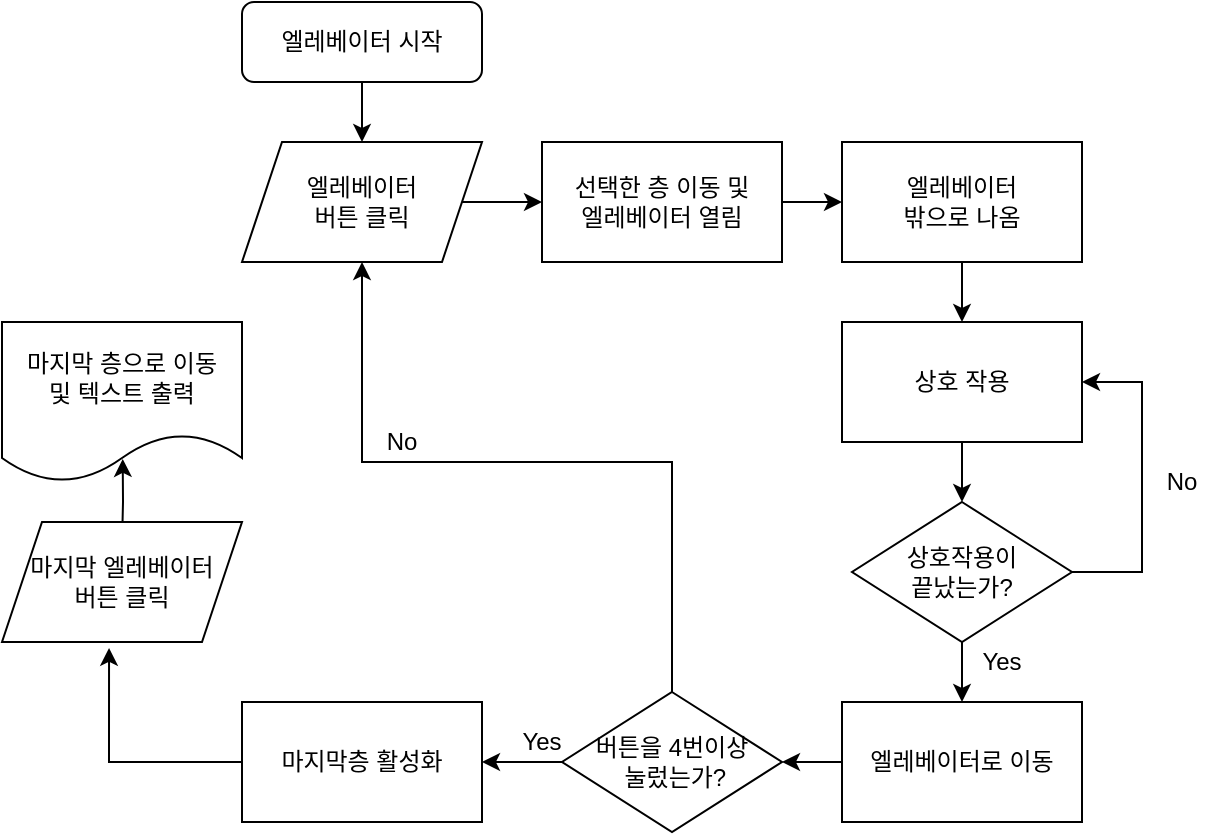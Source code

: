 <mxfile version="14.6.12" type="github">
  <diagram id="C5RBs43oDa-KdzZeNtuy" name="Page-1">
    <mxGraphModel dx="981" dy="526" grid="1" gridSize="10" guides="1" tooltips="1" connect="1" arrows="1" fold="1" page="1" pageScale="1" pageWidth="827" pageHeight="1169" math="0" shadow="0">
      <root>
        <mxCell id="WIyWlLk6GJQsqaUBKTNV-0" />
        <mxCell id="WIyWlLk6GJQsqaUBKTNV-1" parent="WIyWlLk6GJQsqaUBKTNV-0" />
        <mxCell id="usK91qN6K6p9wJHRPfvr-52" style="edgeStyle=orthogonalEdgeStyle;rounded=0;orthogonalLoop=1;jettySize=auto;html=1;" edge="1" parent="WIyWlLk6GJQsqaUBKTNV-1" source="WIyWlLk6GJQsqaUBKTNV-3" target="usK91qN6K6p9wJHRPfvr-0">
          <mxGeometry relative="1" as="geometry" />
        </mxCell>
        <mxCell id="WIyWlLk6GJQsqaUBKTNV-3" value="엘레베이터 시작" style="rounded=1;whiteSpace=wrap;html=1;fontSize=12;glass=0;strokeWidth=1;shadow=0;" parent="WIyWlLk6GJQsqaUBKTNV-1" vertex="1">
          <mxGeometry x="160" y="80" width="120" height="40" as="geometry" />
        </mxCell>
        <mxCell id="usK91qN6K6p9wJHRPfvr-56" style="edgeStyle=orthogonalEdgeStyle;rounded=0;orthogonalLoop=1;jettySize=auto;html=1;entryX=0;entryY=0.5;entryDx=0;entryDy=0;" edge="1" parent="WIyWlLk6GJQsqaUBKTNV-1" source="usK91qN6K6p9wJHRPfvr-0" target="usK91qN6K6p9wJHRPfvr-5">
          <mxGeometry relative="1" as="geometry" />
        </mxCell>
        <mxCell id="usK91qN6K6p9wJHRPfvr-0" value="엘레베이터 &lt;br&gt;버튼 클릭" style="shape=parallelogram;perimeter=parallelogramPerimeter;whiteSpace=wrap;html=1;fixedSize=1;" vertex="1" parent="WIyWlLk6GJQsqaUBKTNV-1">
          <mxGeometry x="160" y="150" width="120" height="60" as="geometry" />
        </mxCell>
        <mxCell id="usK91qN6K6p9wJHRPfvr-59" style="edgeStyle=orthogonalEdgeStyle;rounded=0;orthogonalLoop=1;jettySize=auto;html=1;entryX=0;entryY=0.5;entryDx=0;entryDy=0;" edge="1" parent="WIyWlLk6GJQsqaUBKTNV-1" source="usK91qN6K6p9wJHRPfvr-5" target="usK91qN6K6p9wJHRPfvr-26">
          <mxGeometry relative="1" as="geometry" />
        </mxCell>
        <mxCell id="usK91qN6K6p9wJHRPfvr-5" value="선택한 층 이동 및&lt;br&gt;엘레베이터 열림" style="rounded=0;whiteSpace=wrap;html=1;" vertex="1" parent="WIyWlLk6GJQsqaUBKTNV-1">
          <mxGeometry x="310" y="150" width="120" height="60" as="geometry" />
        </mxCell>
        <mxCell id="usK91qN6K6p9wJHRPfvr-29" style="edgeStyle=orthogonalEdgeStyle;rounded=0;orthogonalLoop=1;jettySize=auto;html=1;exitX=0.5;exitY=1;exitDx=0;exitDy=0;entryX=0.5;entryY=0;entryDx=0;entryDy=0;" edge="1" parent="WIyWlLk6GJQsqaUBKTNV-1" source="usK91qN6K6p9wJHRPfvr-17" target="usK91qN6K6p9wJHRPfvr-18">
          <mxGeometry relative="1" as="geometry" />
        </mxCell>
        <mxCell id="usK91qN6K6p9wJHRPfvr-17" value="상호 작용" style="rounded=0;whiteSpace=wrap;html=1;" vertex="1" parent="WIyWlLk6GJQsqaUBKTNV-1">
          <mxGeometry x="460" y="240" width="120" height="60" as="geometry" />
        </mxCell>
        <mxCell id="usK91qN6K6p9wJHRPfvr-32" style="edgeStyle=orthogonalEdgeStyle;rounded=0;orthogonalLoop=1;jettySize=auto;html=1;entryX=0.5;entryY=0;entryDx=0;entryDy=0;" edge="1" parent="WIyWlLk6GJQsqaUBKTNV-1" source="usK91qN6K6p9wJHRPfvr-18" target="usK91qN6K6p9wJHRPfvr-31">
          <mxGeometry relative="1" as="geometry" />
        </mxCell>
        <mxCell id="usK91qN6K6p9wJHRPfvr-60" style="edgeStyle=orthogonalEdgeStyle;rounded=0;orthogonalLoop=1;jettySize=auto;html=1;entryX=1;entryY=0.5;entryDx=0;entryDy=0;" edge="1" parent="WIyWlLk6GJQsqaUBKTNV-1" source="usK91qN6K6p9wJHRPfvr-18" target="usK91qN6K6p9wJHRPfvr-17">
          <mxGeometry relative="1" as="geometry">
            <Array as="points">
              <mxPoint x="610" y="365" />
              <mxPoint x="610" y="270" />
            </Array>
          </mxGeometry>
        </mxCell>
        <mxCell id="usK91qN6K6p9wJHRPfvr-18" value="상호작용이&lt;br&gt;끝났는가?" style="rhombus;whiteSpace=wrap;html=1;" vertex="1" parent="WIyWlLk6GJQsqaUBKTNV-1">
          <mxGeometry x="465" y="330" width="110" height="70" as="geometry" />
        </mxCell>
        <mxCell id="usK91qN6K6p9wJHRPfvr-28" style="edgeStyle=orthogonalEdgeStyle;rounded=0;orthogonalLoop=1;jettySize=auto;html=1;" edge="1" parent="WIyWlLk6GJQsqaUBKTNV-1" source="usK91qN6K6p9wJHRPfvr-26" target="usK91qN6K6p9wJHRPfvr-17">
          <mxGeometry relative="1" as="geometry" />
        </mxCell>
        <mxCell id="usK91qN6K6p9wJHRPfvr-26" value="엘레베이터 &lt;br&gt;밖으로 나옴" style="rounded=0;whiteSpace=wrap;html=1;" vertex="1" parent="WIyWlLk6GJQsqaUBKTNV-1">
          <mxGeometry x="460" y="150" width="120" height="60" as="geometry" />
        </mxCell>
        <mxCell id="usK91qN6K6p9wJHRPfvr-72" style="edgeStyle=orthogonalEdgeStyle;rounded=0;orthogonalLoop=1;jettySize=auto;html=1;entryX=1;entryY=0.5;entryDx=0;entryDy=0;" edge="1" parent="WIyWlLk6GJQsqaUBKTNV-1" source="usK91qN6K6p9wJHRPfvr-31" target="usK91qN6K6p9wJHRPfvr-34">
          <mxGeometry relative="1" as="geometry" />
        </mxCell>
        <mxCell id="usK91qN6K6p9wJHRPfvr-31" value="엘레베이터로 이동" style="rounded=0;whiteSpace=wrap;html=1;" vertex="1" parent="WIyWlLk6GJQsqaUBKTNV-1">
          <mxGeometry x="460" y="430" width="120" height="60" as="geometry" />
        </mxCell>
        <mxCell id="usK91qN6K6p9wJHRPfvr-76" style="edgeStyle=orthogonalEdgeStyle;rounded=0;orthogonalLoop=1;jettySize=auto;html=1;entryX=1;entryY=0.5;entryDx=0;entryDy=0;" edge="1" parent="WIyWlLk6GJQsqaUBKTNV-1" source="usK91qN6K6p9wJHRPfvr-34" target="usK91qN6K6p9wJHRPfvr-47">
          <mxGeometry relative="1" as="geometry" />
        </mxCell>
        <mxCell id="usK91qN6K6p9wJHRPfvr-83" style="edgeStyle=orthogonalEdgeStyle;rounded=0;orthogonalLoop=1;jettySize=auto;html=1;exitX=0.5;exitY=0;exitDx=0;exitDy=0;" edge="1" parent="WIyWlLk6GJQsqaUBKTNV-1" source="usK91qN6K6p9wJHRPfvr-34">
          <mxGeometry relative="1" as="geometry">
            <mxPoint x="220" y="210" as="targetPoint" />
            <Array as="points">
              <mxPoint x="375" y="310" />
              <mxPoint x="220" y="310" />
            </Array>
          </mxGeometry>
        </mxCell>
        <mxCell id="usK91qN6K6p9wJHRPfvr-34" value="버튼을 4번이상&lt;br&gt;&amp;nbsp;눌렀는가?" style="rhombus;whiteSpace=wrap;html=1;" vertex="1" parent="WIyWlLk6GJQsqaUBKTNV-1">
          <mxGeometry x="320" y="425" width="110" height="70" as="geometry" />
        </mxCell>
        <mxCell id="usK91qN6K6p9wJHRPfvr-78" style="edgeStyle=orthogonalEdgeStyle;rounded=0;orthogonalLoop=1;jettySize=auto;html=1;entryX=0.503;entryY=0.856;entryDx=0;entryDy=0;entryPerimeter=0;" edge="1" parent="WIyWlLk6GJQsqaUBKTNV-1" target="usK91qN6K6p9wJHRPfvr-38">
          <mxGeometry relative="1" as="geometry">
            <mxPoint x="100.034" y="350.022" as="sourcePoint" />
          </mxGeometry>
        </mxCell>
        <mxCell id="usK91qN6K6p9wJHRPfvr-38" value="마지막 층으로 이동&lt;br&gt;및 텍스트 출력" style="shape=document;whiteSpace=wrap;html=1;boundedLbl=1;" vertex="1" parent="WIyWlLk6GJQsqaUBKTNV-1">
          <mxGeometry x="40" y="240" width="120" height="80" as="geometry" />
        </mxCell>
        <mxCell id="usK91qN6K6p9wJHRPfvr-86" style="edgeStyle=orthogonalEdgeStyle;rounded=0;orthogonalLoop=1;jettySize=auto;html=1;entryX=0.446;entryY=1.049;entryDx=0;entryDy=0;entryPerimeter=0;" edge="1" parent="WIyWlLk6GJQsqaUBKTNV-1" source="usK91qN6K6p9wJHRPfvr-47" target="usK91qN6K6p9wJHRPfvr-85">
          <mxGeometry relative="1" as="geometry">
            <Array as="points">
              <mxPoint x="93" y="460" />
            </Array>
          </mxGeometry>
        </mxCell>
        <mxCell id="usK91qN6K6p9wJHRPfvr-47" value="마지막층 활성화" style="rounded=0;whiteSpace=wrap;html=1;" vertex="1" parent="WIyWlLk6GJQsqaUBKTNV-1">
          <mxGeometry x="160" y="430" width="120" height="60" as="geometry" />
        </mxCell>
        <mxCell id="usK91qN6K6p9wJHRPfvr-63" value="Yes" style="text;html=1;strokeColor=none;fillColor=none;align=center;verticalAlign=middle;whiteSpace=wrap;rounded=0;" vertex="1" parent="WIyWlLk6GJQsqaUBKTNV-1">
          <mxGeometry x="290" y="440" width="40" height="20" as="geometry" />
        </mxCell>
        <mxCell id="usK91qN6K6p9wJHRPfvr-65" value="No" style="text;html=1;strokeColor=none;fillColor=none;align=center;verticalAlign=middle;whiteSpace=wrap;rounded=0;" vertex="1" parent="WIyWlLk6GJQsqaUBKTNV-1">
          <mxGeometry x="610" y="310" width="40" height="20" as="geometry" />
        </mxCell>
        <mxCell id="usK91qN6K6p9wJHRPfvr-66" value="Yes" style="text;html=1;strokeColor=none;fillColor=none;align=center;verticalAlign=middle;whiteSpace=wrap;rounded=0;" vertex="1" parent="WIyWlLk6GJQsqaUBKTNV-1">
          <mxGeometry x="520" y="400" width="40" height="20" as="geometry" />
        </mxCell>
        <mxCell id="usK91qN6K6p9wJHRPfvr-84" value="No" style="text;html=1;strokeColor=none;fillColor=none;align=center;verticalAlign=middle;whiteSpace=wrap;rounded=0;" vertex="1" parent="WIyWlLk6GJQsqaUBKTNV-1">
          <mxGeometry x="220" y="290" width="40" height="20" as="geometry" />
        </mxCell>
        <mxCell id="usK91qN6K6p9wJHRPfvr-85" value="마지막 엘레베이터 &lt;br&gt;버튼 클릭" style="shape=parallelogram;perimeter=parallelogramPerimeter;whiteSpace=wrap;html=1;fixedSize=1;" vertex="1" parent="WIyWlLk6GJQsqaUBKTNV-1">
          <mxGeometry x="40" y="340" width="120" height="60" as="geometry" />
        </mxCell>
      </root>
    </mxGraphModel>
  </diagram>
</mxfile>
